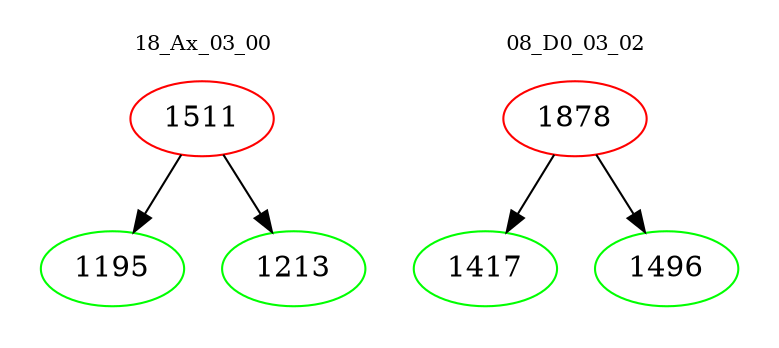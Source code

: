 digraph{
subgraph cluster_0 {
color = white
label = "18_Ax_03_00";
fontsize=10;
T0_1511 [label="1511", color="red"]
T0_1511 -> T0_1195 [color="black"]
T0_1195 [label="1195", color="green"]
T0_1511 -> T0_1213 [color="black"]
T0_1213 [label="1213", color="green"]
}
subgraph cluster_1 {
color = white
label = "08_D0_03_02";
fontsize=10;
T1_1878 [label="1878", color="red"]
T1_1878 -> T1_1417 [color="black"]
T1_1417 [label="1417", color="green"]
T1_1878 -> T1_1496 [color="black"]
T1_1496 [label="1496", color="green"]
}
}
